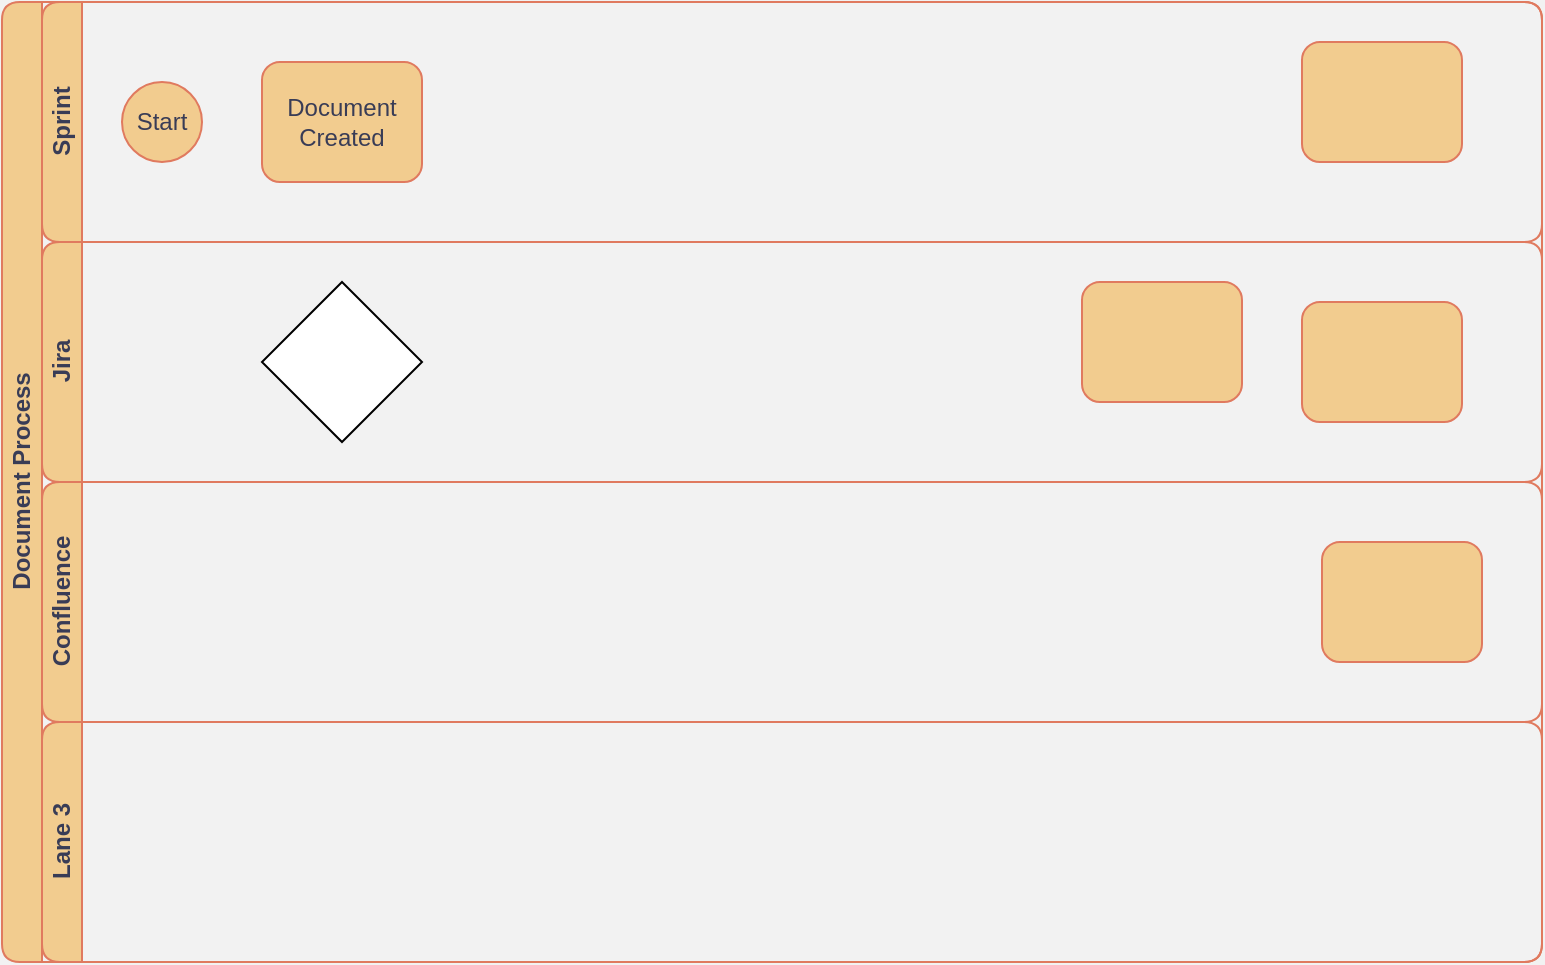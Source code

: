 <mxfile version="23.0.1" type="github">
  <diagram id="prtHgNgQTEPvFCAcTncT" name="Page-1">
    <mxGraphModel dx="1434" dy="841" grid="1" gridSize="10" guides="1" tooltips="1" connect="1" arrows="1" fold="1" page="1" pageScale="1" pageWidth="827" pageHeight="1169" background="#f2f2f2" math="0" shadow="0">
      <root>
        <mxCell id="0" />
        <mxCell id="1" parent="0" />
        <mxCell id="dNxyNK7c78bLwvsdeMH5-19" value="Document Process" style="swimlane;html=1;childLayout=stackLayout;resizeParent=1;resizeParentMax=0;horizontal=0;startSize=20;horizontalStack=0;labelBackgroundColor=none;fillColor=#F2CC8F;strokeColor=#E07A5F;fontColor=#393C56;rounded=1;" parent="1" vertex="1">
          <mxGeometry x="40" y="70" width="770" height="480" as="geometry" />
        </mxCell>
        <mxCell id="dNxyNK7c78bLwvsdeMH5-20" value="Sprint" style="swimlane;html=1;startSize=20;horizontal=0;labelBackgroundColor=none;fillColor=#F2CC8F;strokeColor=#E07A5F;fontColor=#393C56;rounded=1;" parent="dNxyNK7c78bLwvsdeMH5-19" vertex="1">
          <mxGeometry x="20" width="750" height="120" as="geometry" />
        </mxCell>
        <mxCell id="dNxyNK7c78bLwvsdeMH5-23" value="Start" style="ellipse;whiteSpace=wrap;html=1;labelBackgroundColor=none;fillColor=#F2CC8F;strokeColor=#E07A5F;fontColor=#393C56;rounded=1;" parent="dNxyNK7c78bLwvsdeMH5-20" vertex="1">
          <mxGeometry x="40" y="40" width="40" height="40" as="geometry" />
        </mxCell>
        <mxCell id="dNxyNK7c78bLwvsdeMH5-24" value="Document Created" style="rounded=1;whiteSpace=wrap;html=1;fontFamily=Helvetica;fontSize=12;fontColor=#393C56;align=center;labelBackgroundColor=none;fillColor=#F2CC8F;strokeColor=#E07A5F;" parent="dNxyNK7c78bLwvsdeMH5-20" vertex="1">
          <mxGeometry x="110" y="30" width="80" height="60" as="geometry" />
        </mxCell>
        <mxCell id="dNxyNK7c78bLwvsdeMH5-30" value="" style="rounded=1;whiteSpace=wrap;html=1;fontFamily=Helvetica;fontSize=12;fontColor=#393C56;align=center;labelBackgroundColor=none;fillColor=#F2CC8F;strokeColor=#E07A5F;" parent="dNxyNK7c78bLwvsdeMH5-20" vertex="1">
          <mxGeometry x="630" y="20" width="80" height="60" as="geometry" />
        </mxCell>
        <mxCell id="Wf8wKYNVQ9vnbfMH8e4y-1" value="Jira" style="swimlane;html=1;startSize=20;horizontal=0;labelBackgroundColor=none;fillColor=#F2CC8F;strokeColor=#E07A5F;fontColor=#393C56;rounded=1;" vertex="1" parent="dNxyNK7c78bLwvsdeMH5-19">
          <mxGeometry x="20" y="120" width="750" height="120" as="geometry" />
        </mxCell>
        <mxCell id="Wf8wKYNVQ9vnbfMH8e4y-3" value="" style="rounded=1;whiteSpace=wrap;html=1;fontFamily=Helvetica;fontSize=12;fontColor=#393C56;align=center;labelBackgroundColor=none;fillColor=#F2CC8F;strokeColor=#E07A5F;" vertex="1" parent="Wf8wKYNVQ9vnbfMH8e4y-1">
          <mxGeometry x="630" y="30" width="80" height="60" as="geometry" />
        </mxCell>
        <mxCell id="dNxyNK7c78bLwvsdeMH5-26" value="" style="rounded=1;whiteSpace=wrap;html=1;fontFamily=Helvetica;fontSize=12;fontColor=#393C56;align=center;labelBackgroundColor=none;fillColor=#F2CC8F;strokeColor=#E07A5F;" parent="Wf8wKYNVQ9vnbfMH8e4y-1" vertex="1">
          <mxGeometry x="520" y="20" width="80" height="60" as="geometry" />
        </mxCell>
        <mxCell id="Wf8wKYNVQ9vnbfMH8e4y-6" value="" style="rhombus;whiteSpace=wrap;html=1;" vertex="1" parent="Wf8wKYNVQ9vnbfMH8e4y-1">
          <mxGeometry x="110" y="20" width="80" height="80" as="geometry" />
        </mxCell>
        <mxCell id="dNxyNK7c78bLwvsdeMH5-21" value="Confluence" style="swimlane;html=1;startSize=20;horizontal=0;labelBackgroundColor=none;fillColor=#F2CC8F;strokeColor=#E07A5F;fontColor=#393C56;rounded=1;" parent="dNxyNK7c78bLwvsdeMH5-19" vertex="1">
          <mxGeometry x="20" y="240" width="750" height="120" as="geometry" />
        </mxCell>
        <mxCell id="dNxyNK7c78bLwvsdeMH5-34" value="" style="rounded=1;whiteSpace=wrap;html=1;fontFamily=Helvetica;fontSize=12;fontColor=#393C56;align=center;labelBackgroundColor=none;fillColor=#F2CC8F;strokeColor=#E07A5F;" parent="dNxyNK7c78bLwvsdeMH5-21" vertex="1">
          <mxGeometry x="640" y="30" width="80" height="60" as="geometry" />
        </mxCell>
        <mxCell id="dNxyNK7c78bLwvsdeMH5-22" value="Lane 3" style="swimlane;html=1;startSize=20;horizontal=0;labelBackgroundColor=none;fillColor=#F2CC8F;strokeColor=#E07A5F;fontColor=#393C56;rounded=1;" parent="dNxyNK7c78bLwvsdeMH5-19" vertex="1">
          <mxGeometry x="20" y="360" width="750" height="120" as="geometry" />
        </mxCell>
      </root>
    </mxGraphModel>
  </diagram>
</mxfile>

